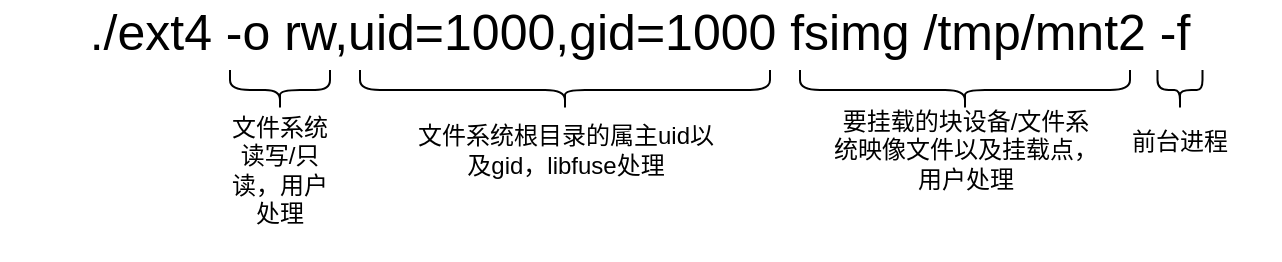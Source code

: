 <mxfile version="21.3.2" type="github">
  <diagram name="第 1 页" id="UULrNv7yAziYj5ASn-k5">
    <mxGraphModel dx="875" dy="475" grid="1" gridSize="10" guides="1" tooltips="1" connect="1" arrows="1" fold="1" page="1" pageScale="1" pageWidth="120" pageHeight="200" math="0" shadow="0">
      <root>
        <mxCell id="0" />
        <mxCell id="1" parent="0" />
        <mxCell id="Se6PkgZJTbERUn7nlmXj-2" value="" style="group" vertex="1" connectable="0" parent="1">
          <mxGeometry x="40" y="35" width="640" height="130" as="geometry" />
        </mxCell>
        <mxCell id="gmgPPgOzTw-l_vFafddz-2" value="./ext4 -o rw,uid=1000,gid=1000 fsimg /tmp/mnt2 -f" style="text;html=1;strokeColor=none;fillColor=none;align=center;verticalAlign=middle;whiteSpace=wrap;rounded=0;fontSize=25;movable=1;resizable=1;rotatable=1;deletable=1;editable=1;locked=0;connectable=1;container=0;" parent="Se6PkgZJTbERUn7nlmXj-2" vertex="1">
          <mxGeometry width="640" height="30" as="geometry" />
        </mxCell>
        <mxCell id="gmgPPgOzTw-l_vFafddz-3" value="" style="shape=curlyBracket;whiteSpace=wrap;html=1;rounded=1;labelPosition=left;verticalLabelPosition=middle;align=right;verticalAlign=middle;rotation=-90;size=0.5;movable=1;resizable=1;rotatable=1;deletable=1;editable=1;locked=0;connectable=1;container=0;" parent="Se6PkgZJTbERUn7nlmXj-2" vertex="1">
          <mxGeometry x="130" y="20" width="20" height="50" as="geometry" />
        </mxCell>
        <mxCell id="gmgPPgOzTw-l_vFafddz-4" value="文件系统读写/只读，用户处理" style="text;html=1;strokeColor=none;fillColor=none;align=center;verticalAlign=middle;whiteSpace=wrap;rounded=0;movable=1;resizable=1;rotatable=1;deletable=1;editable=1;locked=0;connectable=1;container=0;" parent="Se6PkgZJTbERUn7nlmXj-2" vertex="1">
          <mxGeometry x="110" y="40" width="60" height="90" as="geometry" />
        </mxCell>
        <mxCell id="gmgPPgOzTw-l_vFafddz-5" value="" style="shape=curlyBracket;whiteSpace=wrap;html=1;rounded=1;labelPosition=left;verticalLabelPosition=middle;align=right;verticalAlign=middle;rotation=-90;movable=1;resizable=1;rotatable=1;deletable=1;editable=1;locked=0;connectable=1;container=0;" parent="Se6PkgZJTbERUn7nlmXj-2" vertex="1">
          <mxGeometry x="272.5" y="-57.5" width="20" height="205" as="geometry" />
        </mxCell>
        <mxCell id="gmgPPgOzTw-l_vFafddz-6" value="文件系统根目录的属主uid以及gid，libfuse处理" style="text;html=1;strokeColor=none;fillColor=none;align=center;verticalAlign=middle;whiteSpace=wrap;rounded=0;movable=1;resizable=1;rotatable=1;deletable=1;editable=1;locked=0;connectable=1;container=0;" parent="Se6PkgZJTbERUn7nlmXj-2" vertex="1">
          <mxGeometry x="202.5" y="60" width="160" height="30" as="geometry" />
        </mxCell>
        <mxCell id="gmgPPgOzTw-l_vFafddz-8" value="" style="shape=curlyBracket;whiteSpace=wrap;html=1;rounded=1;labelPosition=left;verticalLabelPosition=middle;align=right;verticalAlign=middle;rotation=-90;movable=1;resizable=1;rotatable=1;deletable=1;editable=1;locked=0;connectable=1;container=0;" parent="Se6PkgZJTbERUn7nlmXj-2" vertex="1">
          <mxGeometry x="472.5" y="-37.5" width="20" height="165" as="geometry" />
        </mxCell>
        <mxCell id="gmgPPgOzTw-l_vFafddz-9" value="要挂载的块设备/文件系统映像文件以及挂载点，用户处理" style="text;html=1;strokeColor=none;fillColor=none;align=center;verticalAlign=middle;whiteSpace=wrap;rounded=0;movable=1;resizable=1;rotatable=1;deletable=1;editable=1;locked=0;connectable=1;container=0;" parent="Se6PkgZJTbERUn7nlmXj-2" vertex="1">
          <mxGeometry x="415.63" y="60" width="133.75" height="30" as="geometry" />
        </mxCell>
        <mxCell id="gmgPPgOzTw-l_vFafddz-10" value="前台进程" style="text;html=1;strokeColor=none;fillColor=none;align=center;verticalAlign=middle;whiteSpace=wrap;rounded=0;movable=1;resizable=1;rotatable=1;deletable=1;editable=1;locked=0;connectable=1;container=0;" parent="Se6PkgZJTbERUn7nlmXj-2" vertex="1">
          <mxGeometry x="560" y="56.25" width="60" height="30" as="geometry" />
        </mxCell>
        <mxCell id="gmgPPgOzTw-l_vFafddz-11" value="" style="shape=curlyBracket;whiteSpace=wrap;html=1;rounded=1;labelPosition=left;verticalLabelPosition=middle;align=right;verticalAlign=middle;rotation=-90;size=0.5;movable=1;resizable=1;rotatable=1;deletable=1;editable=1;locked=0;connectable=1;container=0;" parent="Se6PkgZJTbERUn7nlmXj-2" vertex="1">
          <mxGeometry x="580" y="33.75" width="20" height="22.5" as="geometry" />
        </mxCell>
      </root>
    </mxGraphModel>
  </diagram>
</mxfile>
